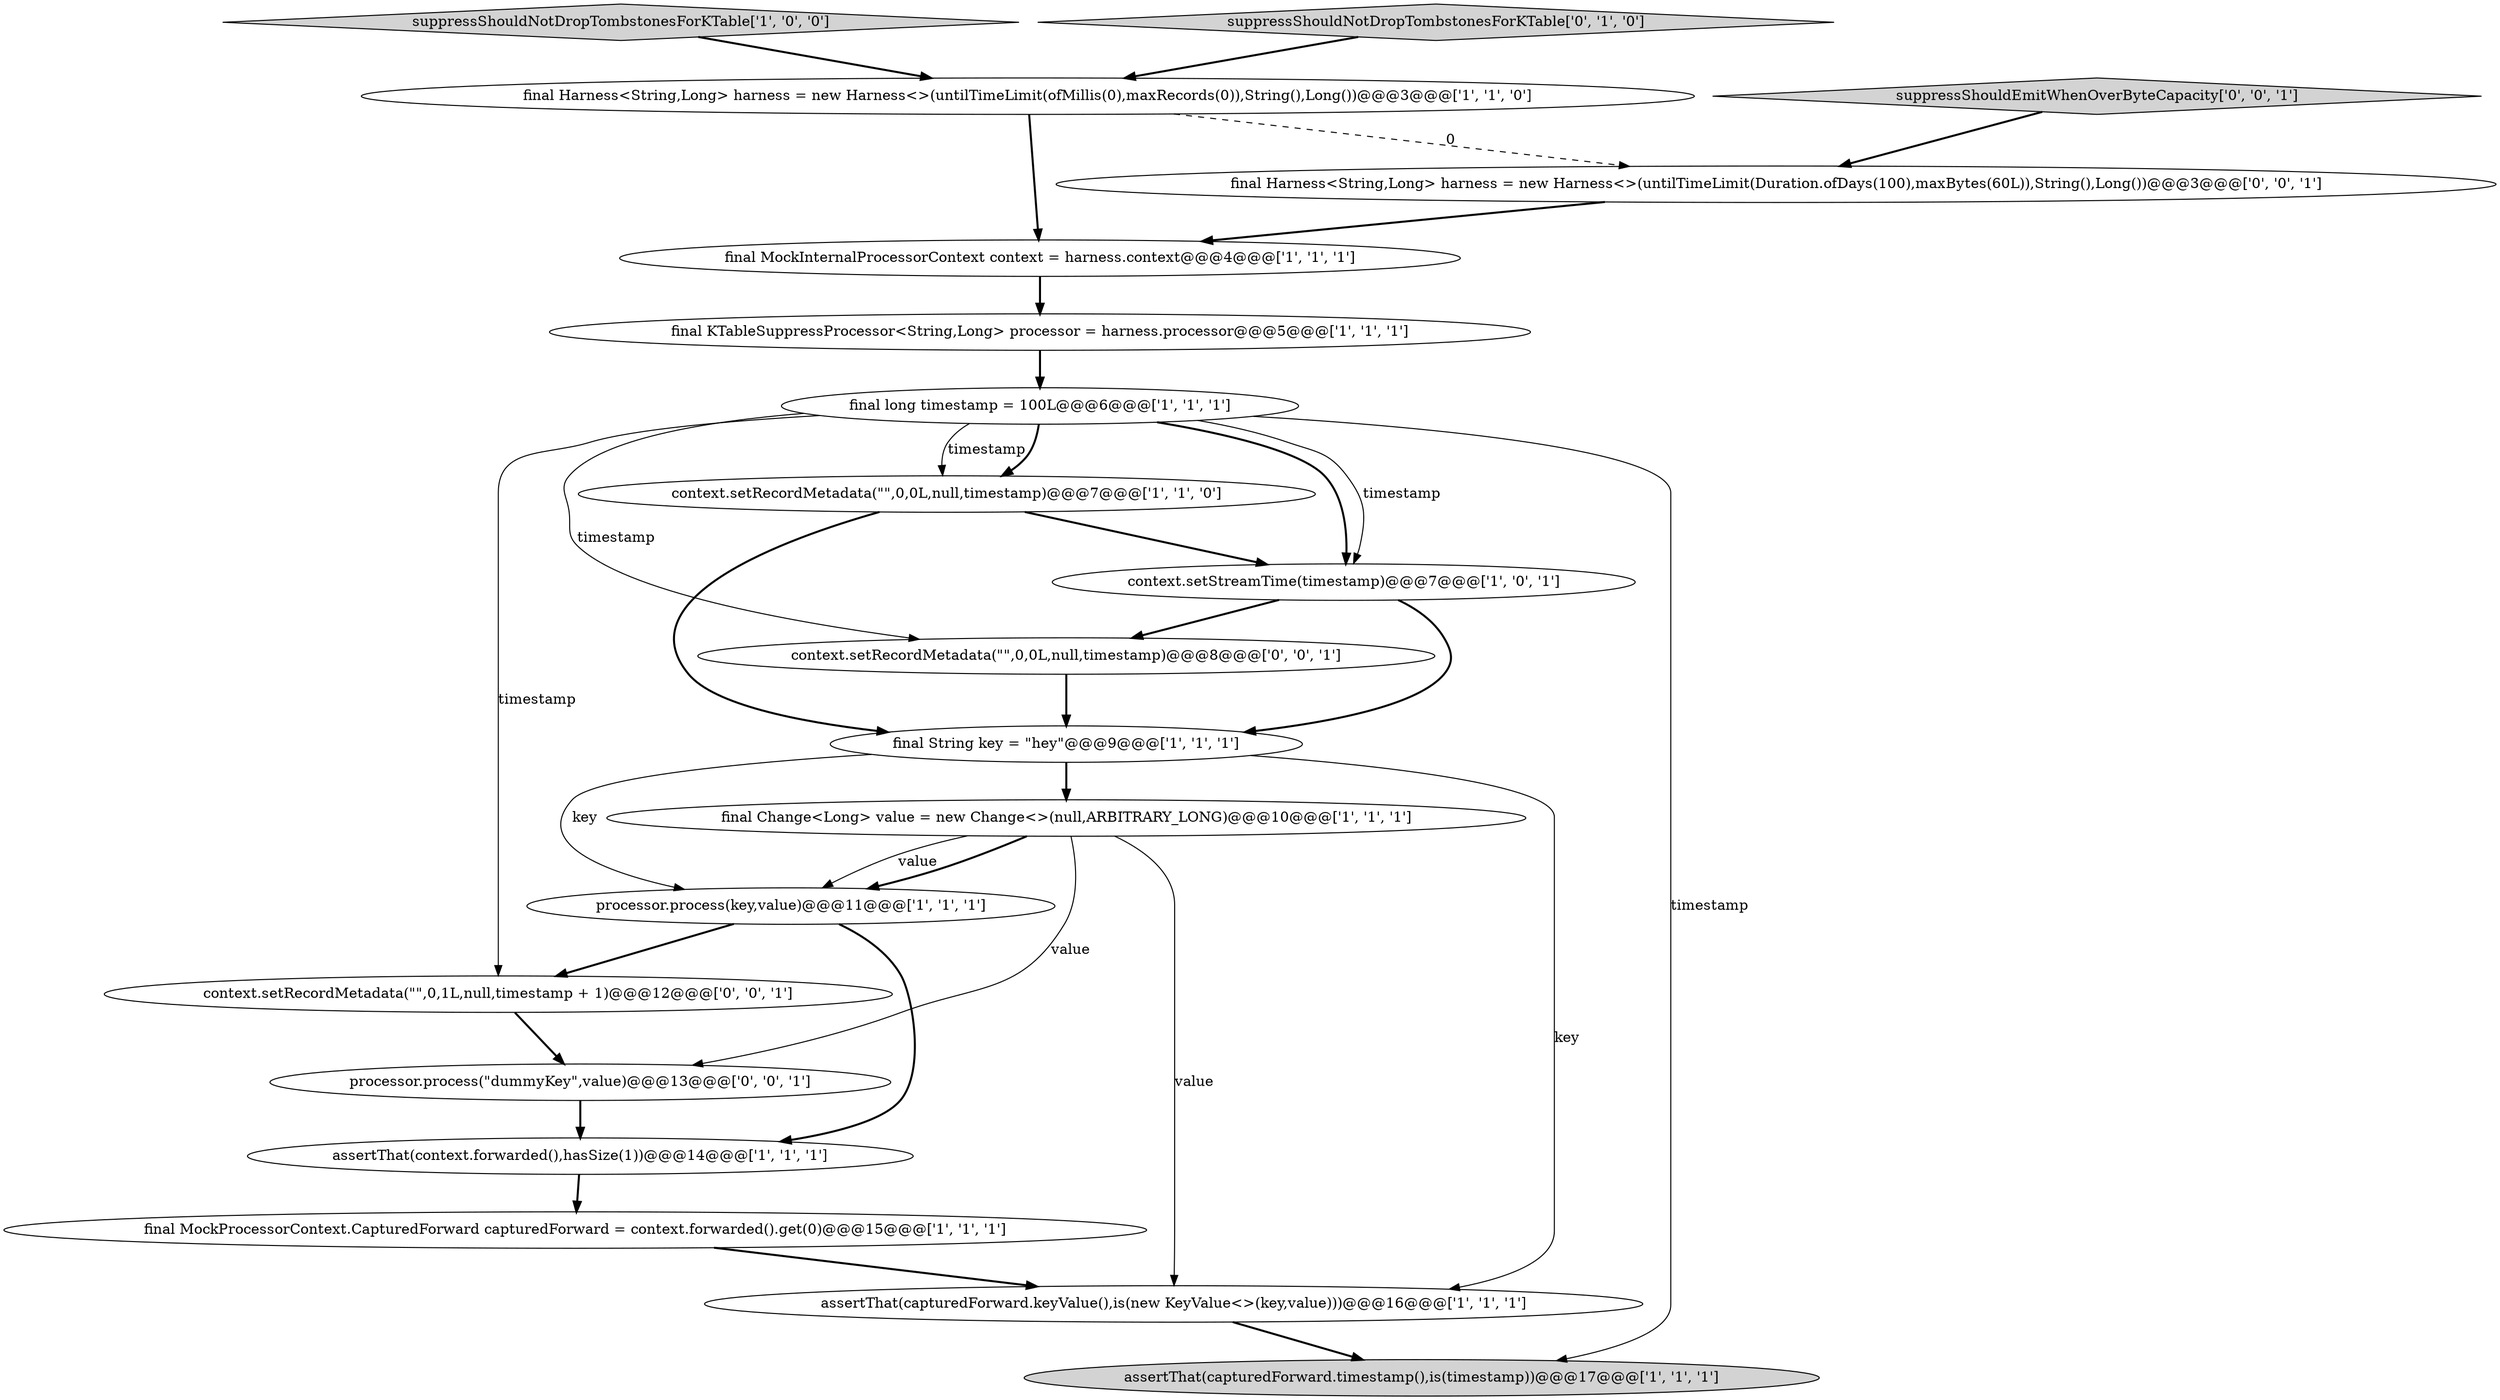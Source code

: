 digraph {
3 [style = filled, label = "final Change<Long> value = new Change<>(null,ARBITRARY_LONG)@@@10@@@['1', '1', '1']", fillcolor = white, shape = ellipse image = "AAA0AAABBB1BBB"];
7 [style = filled, label = "context.setStreamTime(timestamp)@@@7@@@['1', '0', '1']", fillcolor = white, shape = ellipse image = "AAA0AAABBB1BBB"];
11 [style = filled, label = "context.setRecordMetadata(\"\",0,0L,null,timestamp)@@@7@@@['1', '1', '0']", fillcolor = white, shape = ellipse image = "AAA0AAABBB1BBB"];
5 [style = filled, label = "final KTableSuppressProcessor<String,Long> processor = harness.processor@@@5@@@['1', '1', '1']", fillcolor = white, shape = ellipse image = "AAA0AAABBB1BBB"];
16 [style = filled, label = "final Harness<String,Long> harness = new Harness<>(untilTimeLimit(Duration.ofDays(100),maxBytes(60L)),String(),Long())@@@3@@@['0', '0', '1']", fillcolor = white, shape = ellipse image = "AAA0AAABBB3BBB"];
6 [style = filled, label = "assertThat(capturedForward.timestamp(),is(timestamp))@@@17@@@['1', '1', '1']", fillcolor = lightgray, shape = ellipse image = "AAA0AAABBB1BBB"];
18 [style = filled, label = "context.setRecordMetadata(\"\",0,1L,null,timestamp + 1)@@@12@@@['0', '0', '1']", fillcolor = white, shape = ellipse image = "AAA0AAABBB3BBB"];
19 [style = filled, label = "context.setRecordMetadata(\"\",0,0L,null,timestamp)@@@8@@@['0', '0', '1']", fillcolor = white, shape = ellipse image = "AAA0AAABBB3BBB"];
12 [style = filled, label = "final MockProcessorContext.CapturedForward capturedForward = context.forwarded().get(0)@@@15@@@['1', '1', '1']", fillcolor = white, shape = ellipse image = "AAA0AAABBB1BBB"];
0 [style = filled, label = "final Harness<String,Long> harness = new Harness<>(untilTimeLimit(ofMillis(0),maxRecords(0)),String(),Long())@@@3@@@['1', '1', '0']", fillcolor = white, shape = ellipse image = "AAA0AAABBB1BBB"];
8 [style = filled, label = "processor.process(key,value)@@@11@@@['1', '1', '1']", fillcolor = white, shape = ellipse image = "AAA0AAABBB1BBB"];
1 [style = filled, label = "final MockInternalProcessorContext context = harness.context@@@4@@@['1', '1', '1']", fillcolor = white, shape = ellipse image = "AAA0AAABBB1BBB"];
13 [style = filled, label = "suppressShouldNotDropTombstonesForKTable['1', '0', '0']", fillcolor = lightgray, shape = diamond image = "AAA0AAABBB1BBB"];
10 [style = filled, label = "final long timestamp = 100L@@@6@@@['1', '1', '1']", fillcolor = white, shape = ellipse image = "AAA0AAABBB1BBB"];
4 [style = filled, label = "assertThat(context.forwarded(),hasSize(1))@@@14@@@['1', '1', '1']", fillcolor = white, shape = ellipse image = "AAA0AAABBB1BBB"];
14 [style = filled, label = "suppressShouldNotDropTombstonesForKTable['0', '1', '0']", fillcolor = lightgray, shape = diamond image = "AAA0AAABBB2BBB"];
17 [style = filled, label = "suppressShouldEmitWhenOverByteCapacity['0', '0', '1']", fillcolor = lightgray, shape = diamond image = "AAA0AAABBB3BBB"];
2 [style = filled, label = "assertThat(capturedForward.keyValue(),is(new KeyValue<>(key,value)))@@@16@@@['1', '1', '1']", fillcolor = white, shape = ellipse image = "AAA0AAABBB1BBB"];
15 [style = filled, label = "processor.process(\"dummyKey\",value)@@@13@@@['0', '0', '1']", fillcolor = white, shape = ellipse image = "AAA0AAABBB3BBB"];
9 [style = filled, label = "final String key = \"hey\"@@@9@@@['1', '1', '1']", fillcolor = white, shape = ellipse image = "AAA0AAABBB1BBB"];
1->5 [style = bold, label=""];
5->10 [style = bold, label=""];
10->6 [style = solid, label="timestamp"];
2->6 [style = bold, label=""];
8->18 [style = bold, label=""];
3->2 [style = solid, label="value"];
3->8 [style = solid, label="value"];
10->11 [style = solid, label="timestamp"];
18->15 [style = bold, label=""];
0->16 [style = dashed, label="0"];
11->9 [style = bold, label=""];
10->7 [style = bold, label=""];
9->8 [style = solid, label="key"];
9->2 [style = solid, label="key"];
7->9 [style = bold, label=""];
12->2 [style = bold, label=""];
14->0 [style = bold, label=""];
16->1 [style = bold, label=""];
19->9 [style = bold, label=""];
10->7 [style = solid, label="timestamp"];
0->1 [style = bold, label=""];
3->8 [style = bold, label=""];
10->19 [style = solid, label="timestamp"];
15->4 [style = bold, label=""];
4->12 [style = bold, label=""];
9->3 [style = bold, label=""];
3->15 [style = solid, label="value"];
8->4 [style = bold, label=""];
7->19 [style = bold, label=""];
10->18 [style = solid, label="timestamp"];
11->7 [style = bold, label=""];
17->16 [style = bold, label=""];
13->0 [style = bold, label=""];
10->11 [style = bold, label=""];
}

